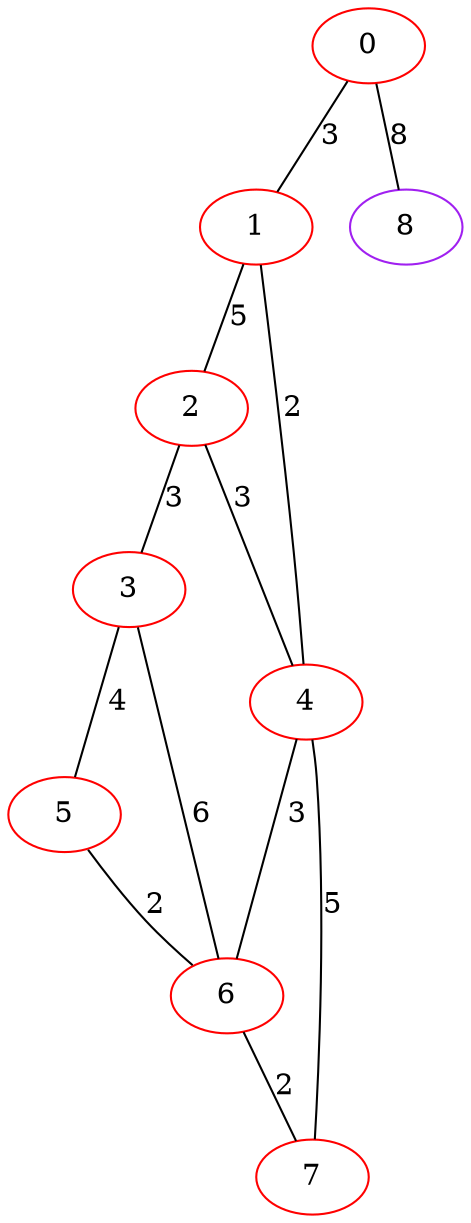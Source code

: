 graph "" {
0 [color=red, weight=1];
1 [color=red, weight=1];
2 [color=red, weight=1];
3 [color=red, weight=1];
4 [color=red, weight=1];
5 [color=red, weight=1];
6 [color=red, weight=1];
7 [color=red, weight=1];
8 [color=purple, weight=4];
0 -- 8  [key=0, label=8];
0 -- 1  [key=0, label=3];
1 -- 2  [key=0, label=5];
1 -- 4  [key=0, label=2];
2 -- 3  [key=0, label=3];
2 -- 4  [key=0, label=3];
3 -- 5  [key=0, label=4];
3 -- 6  [key=0, label=6];
4 -- 6  [key=0, label=3];
4 -- 7  [key=0, label=5];
5 -- 6  [key=0, label=2];
6 -- 7  [key=0, label=2];
}
